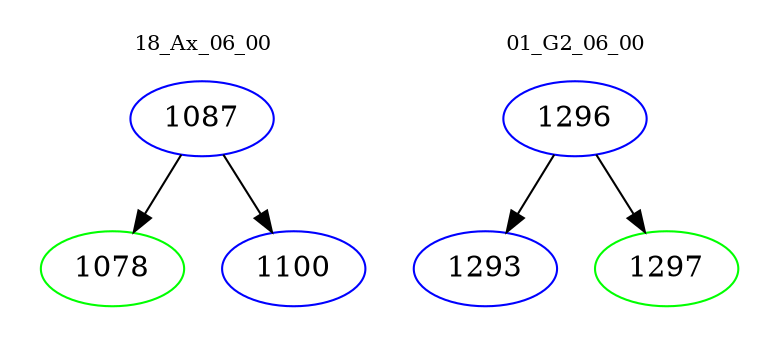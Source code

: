 digraph{
subgraph cluster_0 {
color = white
label = "18_Ax_06_00";
fontsize=10;
T0_1087 [label="1087", color="blue"]
T0_1087 -> T0_1078 [color="black"]
T0_1078 [label="1078", color="green"]
T0_1087 -> T0_1100 [color="black"]
T0_1100 [label="1100", color="blue"]
}
subgraph cluster_1 {
color = white
label = "01_G2_06_00";
fontsize=10;
T1_1296 [label="1296", color="blue"]
T1_1296 -> T1_1293 [color="black"]
T1_1293 [label="1293", color="blue"]
T1_1296 -> T1_1297 [color="black"]
T1_1297 [label="1297", color="green"]
}
}

